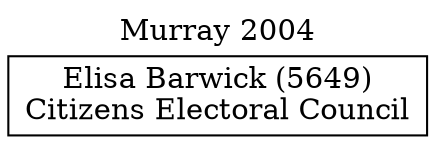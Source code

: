 // House preference flow
digraph "Elisa Barwick (5649)_Murray_2004" {
	graph [label="Murray 2004" labelloc=t mclimit=10]
	node [shape=box]
	"Elisa Barwick (5649)" [label="Elisa Barwick (5649)
Citizens Electoral Council"]
}
